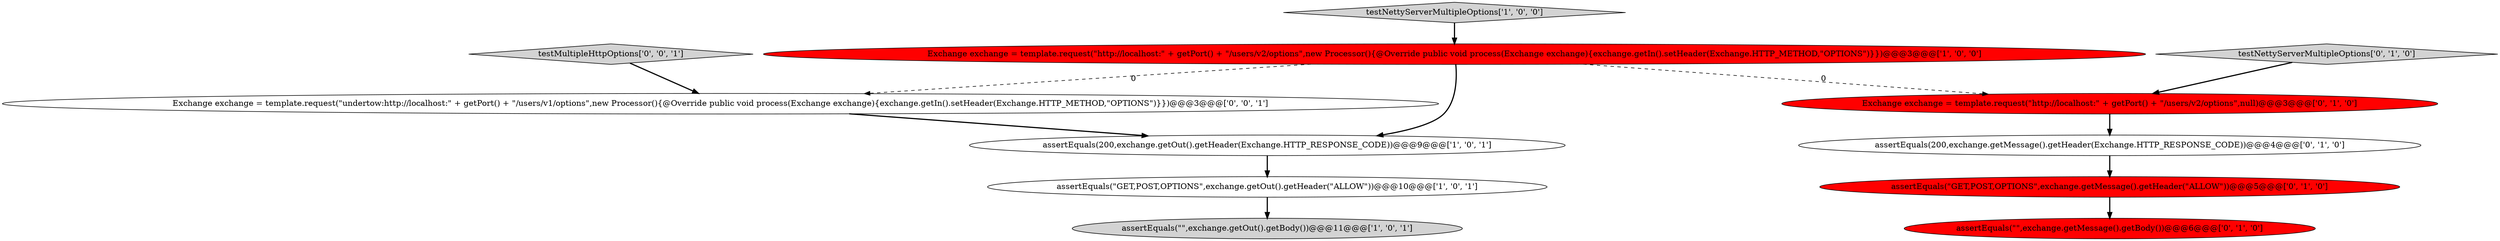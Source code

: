 digraph {
2 [style = filled, label = "assertEquals(\"\",exchange.getOut().getBody())@@@11@@@['1', '0', '1']", fillcolor = lightgray, shape = ellipse image = "AAA0AAABBB1BBB"];
9 [style = filled, label = "assertEquals(\"GET,POST,OPTIONS\",exchange.getMessage().getHeader(\"ALLOW\"))@@@5@@@['0', '1', '0']", fillcolor = red, shape = ellipse image = "AAA1AAABBB2BBB"];
4 [style = filled, label = "assertEquals(\"GET,POST,OPTIONS\",exchange.getOut().getHeader(\"ALLOW\"))@@@10@@@['1', '0', '1']", fillcolor = white, shape = ellipse image = "AAA0AAABBB1BBB"];
11 [style = filled, label = "testMultipleHttpOptions['0', '0', '1']", fillcolor = lightgray, shape = diamond image = "AAA0AAABBB3BBB"];
5 [style = filled, label = "assertEquals(\"\",exchange.getMessage().getBody())@@@6@@@['0', '1', '0']", fillcolor = red, shape = ellipse image = "AAA1AAABBB2BBB"];
0 [style = filled, label = "assertEquals(200,exchange.getOut().getHeader(Exchange.HTTP_RESPONSE_CODE))@@@9@@@['1', '0', '1']", fillcolor = white, shape = ellipse image = "AAA0AAABBB1BBB"];
8 [style = filled, label = "testNettyServerMultipleOptions['0', '1', '0']", fillcolor = lightgray, shape = diamond image = "AAA0AAABBB2BBB"];
6 [style = filled, label = "Exchange exchange = template.request(\"http://localhost:\" + getPort() + \"/users/v2/options\",null)@@@3@@@['0', '1', '0']", fillcolor = red, shape = ellipse image = "AAA1AAABBB2BBB"];
10 [style = filled, label = "Exchange exchange = template.request(\"undertow:http://localhost:\" + getPort() + \"/users/v1/options\",new Processor(){@Override public void process(Exchange exchange){exchange.getIn().setHeader(Exchange.HTTP_METHOD,\"OPTIONS\")}})@@@3@@@['0', '0', '1']", fillcolor = white, shape = ellipse image = "AAA0AAABBB3BBB"];
1 [style = filled, label = "testNettyServerMultipleOptions['1', '0', '0']", fillcolor = lightgray, shape = diamond image = "AAA0AAABBB1BBB"];
3 [style = filled, label = "Exchange exchange = template.request(\"http://localhost:\" + getPort() + \"/users/v2/options\",new Processor(){@Override public void process(Exchange exchange){exchange.getIn().setHeader(Exchange.HTTP_METHOD,\"OPTIONS\")}})@@@3@@@['1', '0', '0']", fillcolor = red, shape = ellipse image = "AAA1AAABBB1BBB"];
7 [style = filled, label = "assertEquals(200,exchange.getMessage().getHeader(Exchange.HTTP_RESPONSE_CODE))@@@4@@@['0', '1', '0']", fillcolor = white, shape = ellipse image = "AAA0AAABBB2BBB"];
1->3 [style = bold, label=""];
7->9 [style = bold, label=""];
9->5 [style = bold, label=""];
10->0 [style = bold, label=""];
8->6 [style = bold, label=""];
3->6 [style = dashed, label="0"];
3->10 [style = dashed, label="0"];
4->2 [style = bold, label=""];
6->7 [style = bold, label=""];
0->4 [style = bold, label=""];
11->10 [style = bold, label=""];
3->0 [style = bold, label=""];
}
